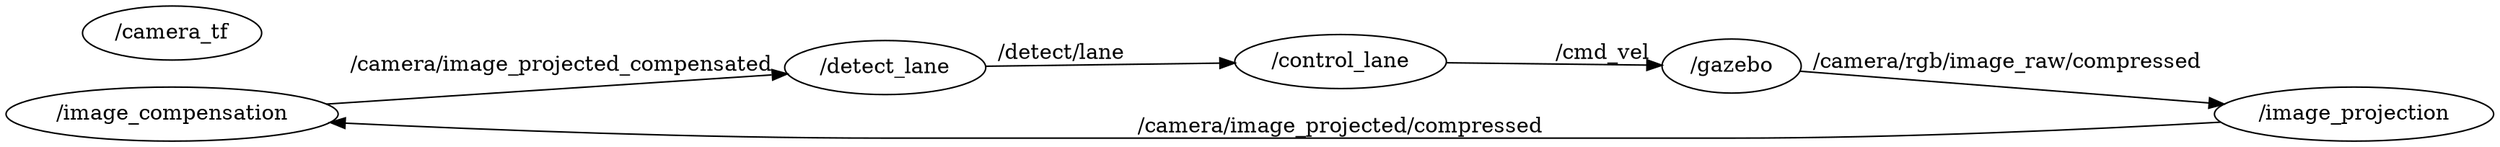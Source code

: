 digraph graphname {
	graph [bb="0,0,1314.2,91",
		compound=True,
		rank=same,
		rankdir=LR,
		ranksep=0.2
	];
	node [label="\N"];
	n___image_compensation	 [URL=__image_compensation,
		height=0.5,
		label="/image_compensation",
		pos="89.042,19",
		shape=ellipse,
		tooltip="/image_compensation",
		width=2.4734];
	n___detect_lane	 [URL=__detect_lane,
		height=0.5,
		label="/detect_lane",
		pos="464.38,48",
		shape=ellipse,
		tooltip="/detect_lane",
		width=1.4804];
	n___image_compensation -> n___detect_lane	 [URL=topic_3A__camera__image_projected_compensated,
		label="/camera/image_projected_compensated",
		lp="294.58,50.5",
		penwidth=1,
		pos="e,412.2,44.025 172.43,25.4 241.8,30.788 339.44,38.373 402.08,43.238"];
	n___camera_tf	 [URL=__camera_tf,
		height=0.5,
		label="/camera_tf",
		pos="89.042,73",
		shape=ellipse,
		tooltip="/camera_tf",
		width=1.354];
	n___image_projection	 [URL=__image_projection,
		height=0.5,
		label="/image_projection",
		pos="1238.8,20",
		shape=ellipse,
		tooltip="/image_projection",
		width=2.0943];
	n___image_projection -> n___image_compensation	 [URL=topic_3A__camera__image_projected__compressed,
		label="/camera/image_projected/compressed",
		lp="700.17,7.5",
		penwidth=1,
		pos="e,172.28,12.408 1168.7,13.312 1102.6,7.4983 1000.1,7.1054e-15 911.02,0 463.38,0 463.38,0 463.38,0 367.61,6.7862e-15 258.21,6.3126 182.71,11.661"];
	n___control_lane	 [URL=__control_lane,
		height=0.5,
		label="/control_lane",
		pos="700.17,51",
		shape=ellipse,
		tooltip="/control_lane",
		width=1.5887];
	n___detect_lane -> n___control_lane	 [URL=topic_3A__detect__lane,
		label="/detect/lane",
		lp="557.17,56.5",
		penwidth=1,
		pos="e,642.8,50.277 517.85,48.673 551.81,49.109 596.33,49.68 632.75,50.148"];
	n___gazebo	 [URL=__gazebo,
		height=0.5,
		label="/gazebo",
		pos="910.02,47",
		shape=ellipse,
		tooltip="/gazebo",
		width=1.0652];
	n___control_lane -> n___gazebo	 [URL=topic_3A__cmd_vel,
		label="/cmd_vel",
		lp="837.67,55.5",
		penwidth=1,
		pos="e,871.44,47.723 757.42,49.918 789.93,49.292 830.39,48.513 861.34,47.918"];
	n___gazebo -> n___image_projection	 [URL=topic_3A__camera__rgb__image_raw__compressed,
		label="/camera/rgb/image_raw/compressed",
		lp="1055.9,50.5",
		penwidth=1,
		pos="e,1167.3,25.823 947.87,43.955 998.35,39.784 1090.4,32.18 1157.2,26.656"];
}
